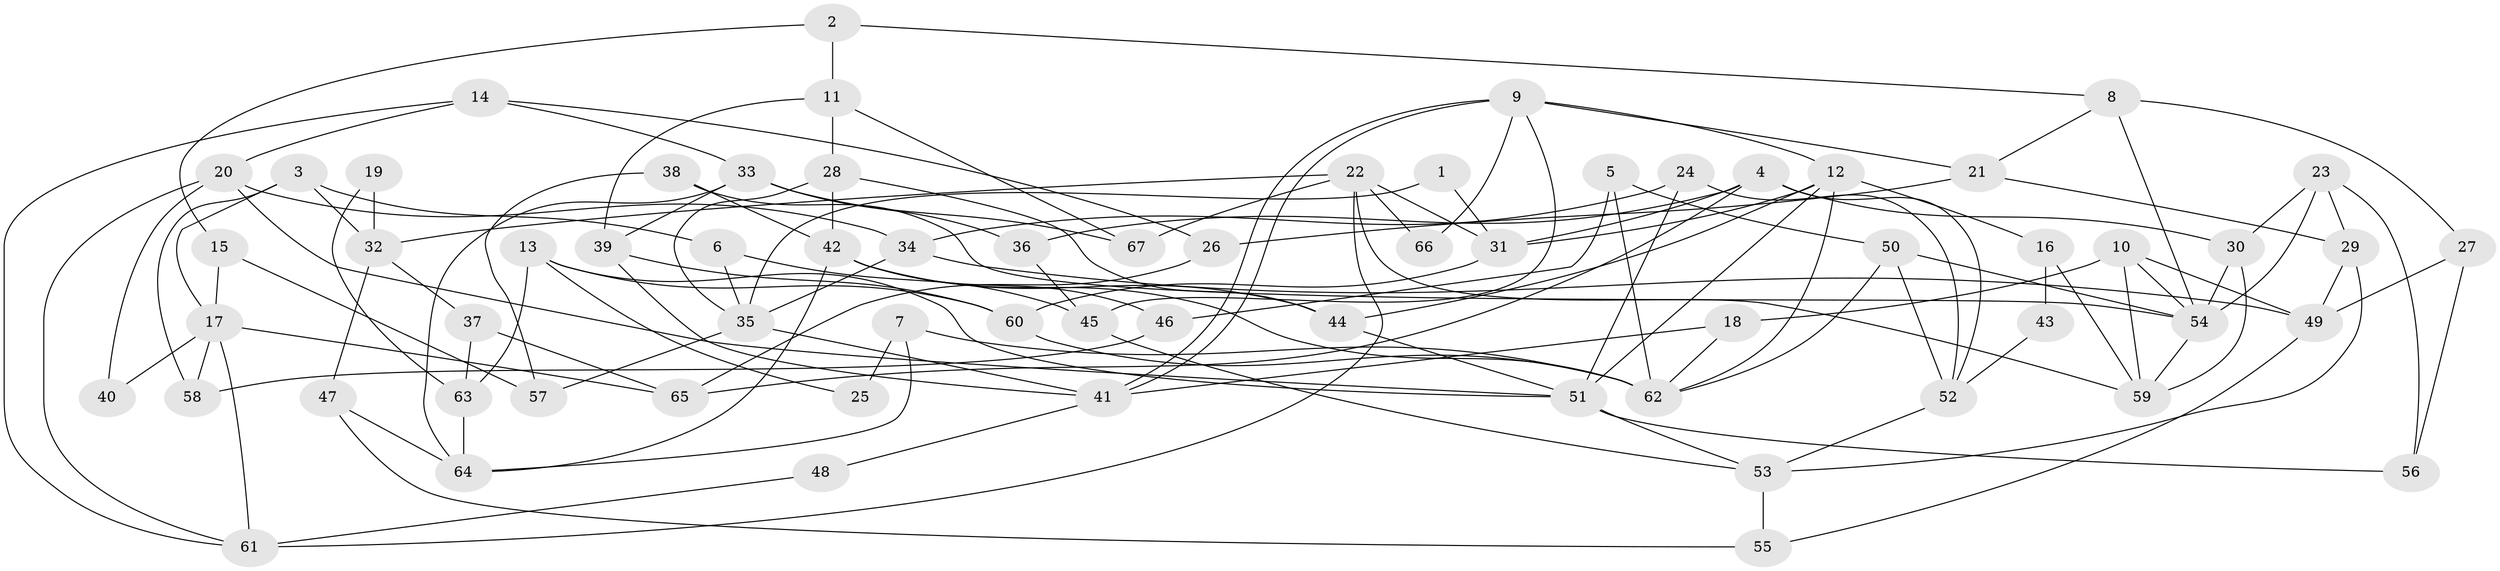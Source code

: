 // Generated by graph-tools (version 1.1) at 2025/50/03/09/25 03:50:07]
// undirected, 67 vertices, 134 edges
graph export_dot {
graph [start="1"]
  node [color=gray90,style=filled];
  1;
  2;
  3;
  4;
  5;
  6;
  7;
  8;
  9;
  10;
  11;
  12;
  13;
  14;
  15;
  16;
  17;
  18;
  19;
  20;
  21;
  22;
  23;
  24;
  25;
  26;
  27;
  28;
  29;
  30;
  31;
  32;
  33;
  34;
  35;
  36;
  37;
  38;
  39;
  40;
  41;
  42;
  43;
  44;
  45;
  46;
  47;
  48;
  49;
  50;
  51;
  52;
  53;
  54;
  55;
  56;
  57;
  58;
  59;
  60;
  61;
  62;
  63;
  64;
  65;
  66;
  67;
  1 -- 35;
  1 -- 31;
  2 -- 15;
  2 -- 11;
  2 -- 8;
  3 -- 17;
  3 -- 6;
  3 -- 32;
  3 -- 58;
  4 -- 31;
  4 -- 36;
  4 -- 30;
  4 -- 52;
  4 -- 65;
  5 -- 50;
  5 -- 62;
  5 -- 46;
  6 -- 45;
  6 -- 35;
  7 -- 62;
  7 -- 64;
  7 -- 25;
  8 -- 27;
  8 -- 21;
  8 -- 54;
  9 -- 21;
  9 -- 41;
  9 -- 41;
  9 -- 12;
  9 -- 45;
  9 -- 66;
  10 -- 54;
  10 -- 59;
  10 -- 18;
  10 -- 49;
  11 -- 28;
  11 -- 39;
  11 -- 67;
  12 -- 44;
  12 -- 16;
  12 -- 31;
  12 -- 51;
  12 -- 62;
  13 -- 63;
  13 -- 51;
  13 -- 25;
  13 -- 60;
  14 -- 61;
  14 -- 26;
  14 -- 20;
  14 -- 33;
  15 -- 17;
  15 -- 57;
  16 -- 59;
  16 -- 43;
  17 -- 58;
  17 -- 61;
  17 -- 40;
  17 -- 65;
  18 -- 62;
  18 -- 41;
  19 -- 32;
  19 -- 63;
  20 -- 51;
  20 -- 34;
  20 -- 40;
  20 -- 61;
  21 -- 29;
  21 -- 26;
  22 -- 67;
  22 -- 59;
  22 -- 31;
  22 -- 32;
  22 -- 61;
  22 -- 66;
  23 -- 54;
  23 -- 30;
  23 -- 29;
  23 -- 56;
  24 -- 51;
  24 -- 34;
  24 -- 52;
  26 -- 65;
  27 -- 49;
  27 -- 56;
  28 -- 35;
  28 -- 42;
  28 -- 44;
  29 -- 53;
  29 -- 49;
  30 -- 54;
  30 -- 59;
  31 -- 60;
  32 -- 37;
  32 -- 47;
  33 -- 39;
  33 -- 36;
  33 -- 64;
  33 -- 67;
  34 -- 49;
  34 -- 35;
  35 -- 41;
  35 -- 57;
  36 -- 45;
  37 -- 65;
  37 -- 63;
  38 -- 42;
  38 -- 54;
  38 -- 57;
  39 -- 60;
  39 -- 41;
  41 -- 48;
  42 -- 64;
  42 -- 62;
  42 -- 44;
  42 -- 46;
  43 -- 52;
  44 -- 51;
  45 -- 53;
  46 -- 58;
  47 -- 55;
  47 -- 64;
  48 -- 61;
  49 -- 55;
  50 -- 62;
  50 -- 52;
  50 -- 54;
  51 -- 53;
  51 -- 56;
  52 -- 53;
  53 -- 55;
  54 -- 59;
  60 -- 62;
  63 -- 64;
}

